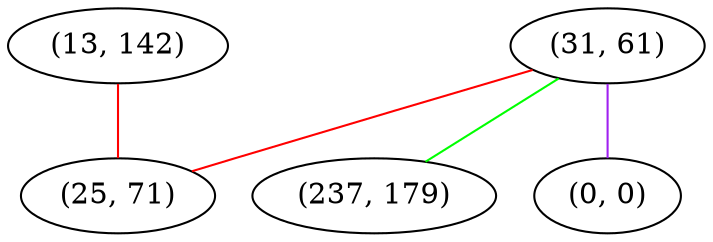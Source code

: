 graph "" {
"(13, 142)";
"(31, 61)";
"(237, 179)";
"(0, 0)";
"(25, 71)";
"(13, 142)" -- "(25, 71)"  [color=red, key=0, weight=1];
"(31, 61)" -- "(237, 179)"  [color=green, key=0, weight=2];
"(31, 61)" -- "(0, 0)"  [color=purple, key=0, weight=4];
"(31, 61)" -- "(25, 71)"  [color=red, key=0, weight=1];
}
